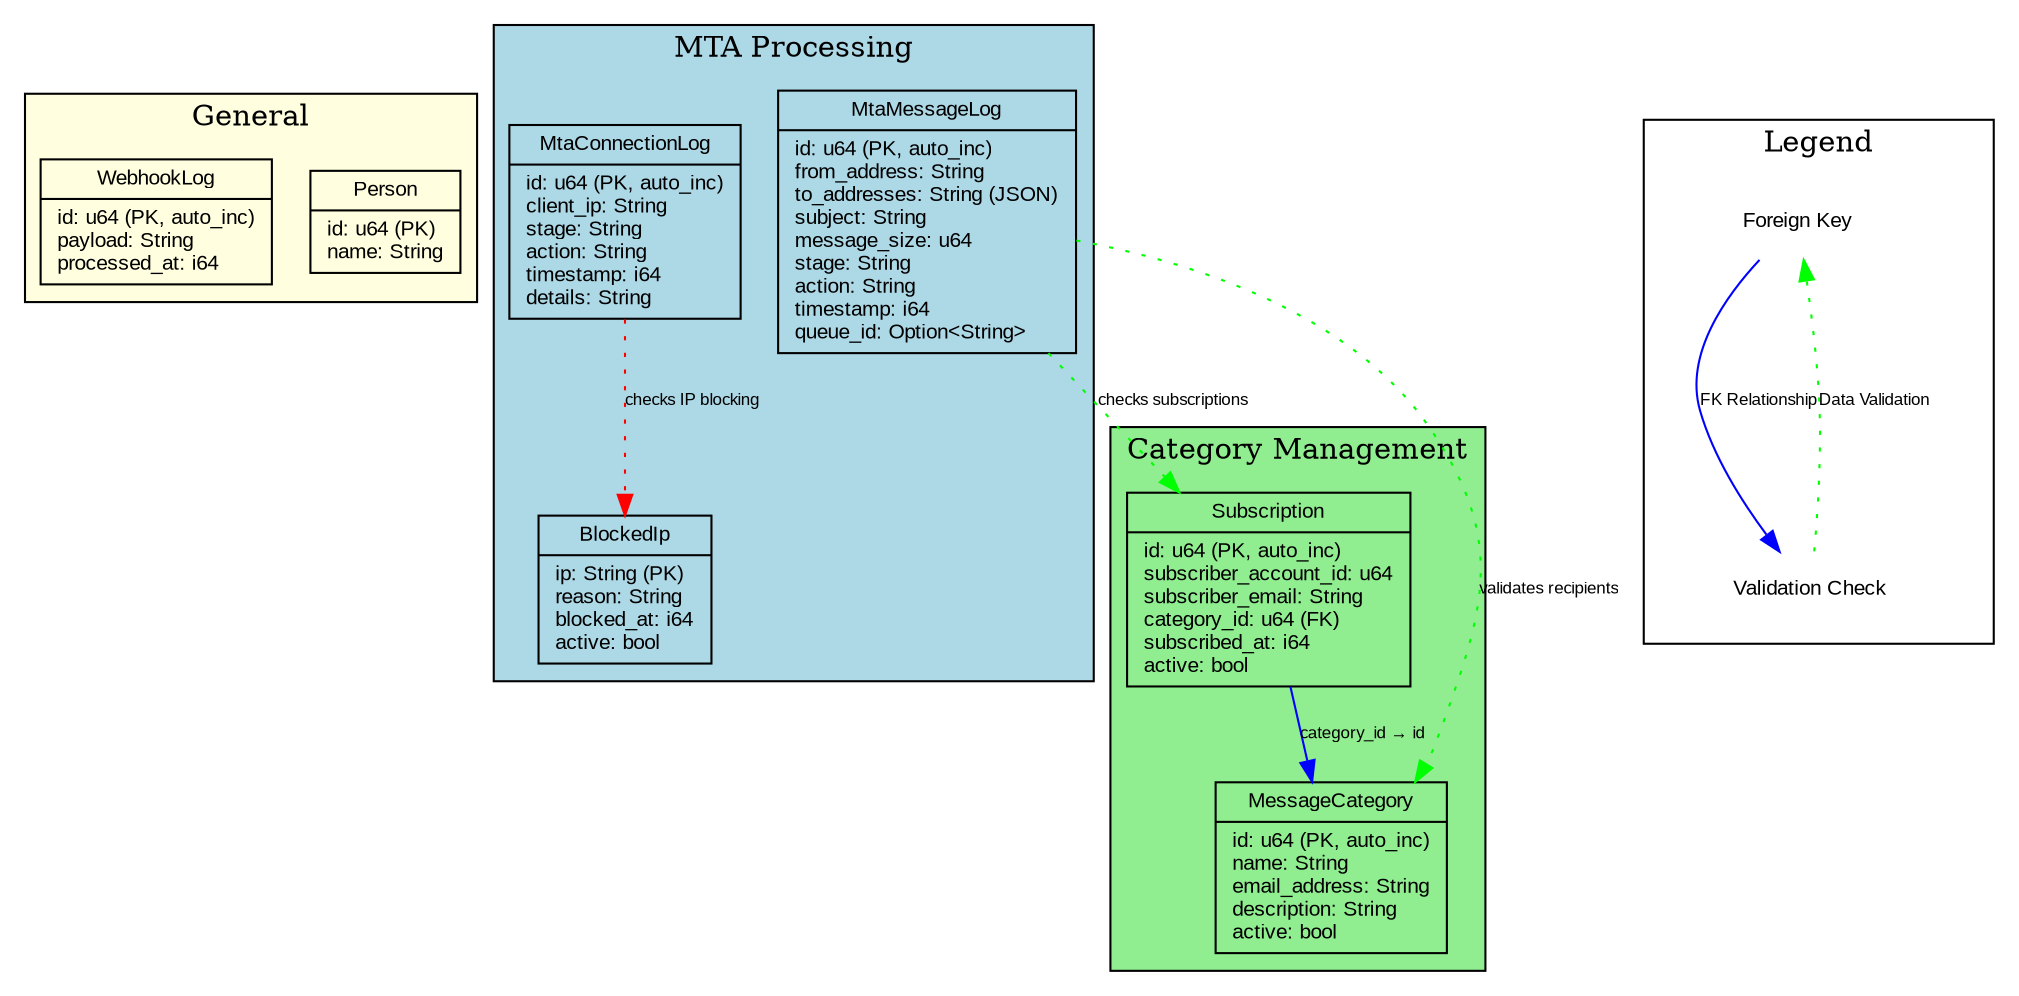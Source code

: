 digraph kommunikationszentrum_db {
    // Graph settings
    rankdir=TB;
    node [shape=record, fontname="Arial", fontsize=10];
    edge [fontname="Arial", fontsize=8];
    
    // Table definitions
    person [label="{Person|id: u64 (PK)\lname: String\l}"];
    
    webhook_log [label="{WebhookLog|id: u64 (PK, auto_inc)\lpayload: String\lprocessed_at: i64\l}"];
    
    mta_connection_log [label="{MtaConnectionLog|id: u64 (PK, auto_inc)\lclient_ip: String\lstage: String\laction: String\ltimestamp: i64\ldetails: String\l}"];
    
    mta_message_log [label="{MtaMessageLog|id: u64 (PK, auto_inc)\lfrom_address: String\lto_addresses: String (JSON)\lsubject: String\lmessage_size: u64\lstage: String\laction: String\ltimestamp: i64\lqueue_id: Option\<String\>\l}"];
    
    blocked_ips [label="{BlockedIp|ip: String (PK)\lreason: String\lblocked_at: i64\lactive: bool\l}"];
    
    message_categories [label="{MessageCategory|id: u64 (PK, auto_inc)\lname: String\lemail_address: String\ldescription: String\lactive: bool\l}"];
    
    subscriptions [label="{Subscription|id: u64 (PK, auto_inc)\lsubscriber_account_id: u64\lsubscriber_email: String\lcategory_id: u64 (FK)\lsubscribed_at: i64\lactive: bool\l}"];
    
    // Relationships
    subscriptions -> message_categories [label="category_id → id", color="blue"];
    
    // Data flow relationships (dotted lines)
    mta_connection_log -> blocked_ips [style=dotted, label="checks IP blocking", color="red"];
    mta_message_log -> message_categories [style=dotted, label="validates recipients", color="green"];
    mta_message_log -> subscriptions [style=dotted, label="checks subscriptions", color="green"];
    
    // Grouping by functionality
    subgraph cluster_mta {
        label="MTA Processing";
        style=filled;
        fillcolor=lightblue;
        mta_connection_log;
        mta_message_log;
        blocked_ips;
    }
    
    subgraph cluster_categories {
        label="Category Management";
        style=filled;
        fillcolor=lightgreen;
        message_categories;
        subscriptions;
    }
    
    subgraph cluster_general {
        label="General";
        style=filled;
        fillcolor=lightyellow;
        person;
        webhook_log;
    }
    
    // Legend
    subgraph cluster_legend {
        label="Legend";
        style=filled;
        fillcolor=white;
        
        legend_fk [label="Foreign Key", shape=plaintext];
        legend_check [label="Validation Check", shape=plaintext];
        
        legend_fk -> legend_check [label="FK Relationship", color="blue"];
        legend_check -> legend_fk [label="Data Validation", style=dotted, color="green"];
    }
}
